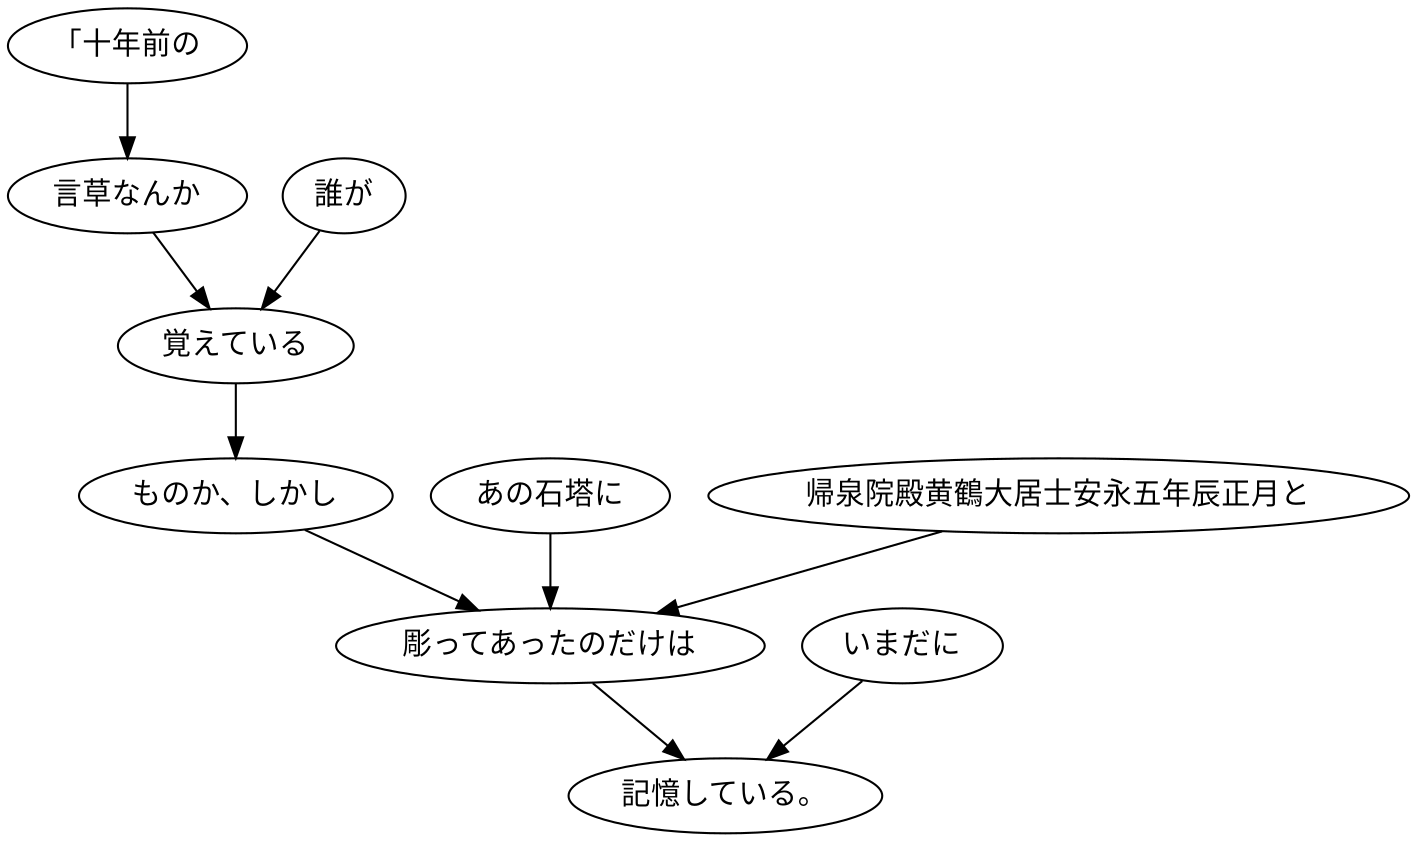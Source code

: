 digraph graph2503 {
	node0 [label="「十年前の"];
	node1 [label="言草なんか"];
	node2 [label="誰が"];
	node3 [label="覚えている"];
	node4 [label="ものか、しかし"];
	node5 [label="あの石塔に"];
	node6 [label="帰泉院殿黄鶴大居士安永五年辰正月と"];
	node7 [label="彫ってあったのだけは"];
	node8 [label="いまだに"];
	node9 [label="記憶している。"];
	node0 -> node1;
	node1 -> node3;
	node2 -> node3;
	node3 -> node4;
	node4 -> node7;
	node5 -> node7;
	node6 -> node7;
	node7 -> node9;
	node8 -> node9;
}
